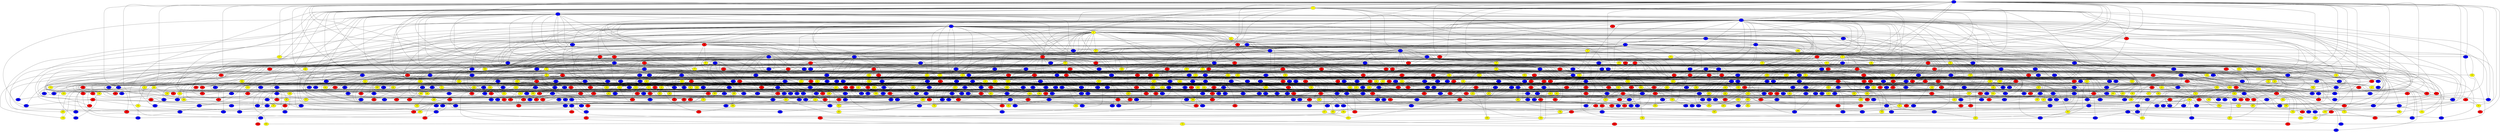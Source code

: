 graph {
0 [style = filled fillcolor = blue];
1 [style = filled fillcolor = yellow];
2 [style = filled fillcolor = blue];
3 [style = filled fillcolor = blue];
4 [style = filled fillcolor = blue];
5 [style = filled fillcolor = red];
6 [style = filled fillcolor = yellow];
7 [style = filled fillcolor = red];
8 [style = filled fillcolor = blue];
9 [style = filled fillcolor = red];
10 [style = filled fillcolor = red];
11 [style = filled fillcolor = yellow];
12 [style = filled fillcolor = blue];
13 [style = filled fillcolor = red];
14 [style = filled fillcolor = blue];
15 [style = filled fillcolor = yellow];
16 [style = filled fillcolor = blue];
17 [style = filled fillcolor = yellow];
18 [style = filled fillcolor = red];
19 [style = filled fillcolor = yellow];
20 [style = filled fillcolor = red];
21 [style = filled fillcolor = blue];
22 [style = filled fillcolor = yellow];
23 [style = filled fillcolor = blue];
24 [style = filled fillcolor = blue];
25 [style = filled fillcolor = red];
26 [style = filled fillcolor = red];
27 [style = filled fillcolor = blue];
28 [style = filled fillcolor = red];
29 [style = filled fillcolor = blue];
30 [style = filled fillcolor = yellow];
31 [style = filled fillcolor = red];
32 [style = filled fillcolor = red];
33 [style = filled fillcolor = blue];
34 [style = filled fillcolor = blue];
35 [style = filled fillcolor = blue];
36 [style = filled fillcolor = red];
37 [style = filled fillcolor = blue];
38 [style = filled fillcolor = blue];
39 [style = filled fillcolor = blue];
40 [style = filled fillcolor = red];
41 [style = filled fillcolor = yellow];
42 [style = filled fillcolor = blue];
43 [style = filled fillcolor = yellow];
44 [style = filled fillcolor = red];
45 [style = filled fillcolor = blue];
46 [style = filled fillcolor = red];
47 [style = filled fillcolor = blue];
48 [style = filled fillcolor = yellow];
49 [style = filled fillcolor = blue];
50 [style = filled fillcolor = red];
51 [style = filled fillcolor = red];
52 [style = filled fillcolor = yellow];
53 [style = filled fillcolor = blue];
54 [style = filled fillcolor = yellow];
55 [style = filled fillcolor = red];
56 [style = filled fillcolor = blue];
57 [style = filled fillcolor = blue];
58 [style = filled fillcolor = yellow];
59 [style = filled fillcolor = blue];
60 [style = filled fillcolor = blue];
61 [style = filled fillcolor = yellow];
62 [style = filled fillcolor = blue];
63 [style = filled fillcolor = blue];
64 [style = filled fillcolor = red];
65 [style = filled fillcolor = blue];
66 [style = filled fillcolor = yellow];
67 [style = filled fillcolor = yellow];
68 [style = filled fillcolor = blue];
69 [style = filled fillcolor = blue];
70 [style = filled fillcolor = red];
71 [style = filled fillcolor = red];
72 [style = filled fillcolor = yellow];
73 [style = filled fillcolor = yellow];
74 [style = filled fillcolor = blue];
75 [style = filled fillcolor = red];
76 [style = filled fillcolor = red];
77 [style = filled fillcolor = blue];
78 [style = filled fillcolor = blue];
79 [style = filled fillcolor = yellow];
80 [style = filled fillcolor = red];
81 [style = filled fillcolor = red];
82 [style = filled fillcolor = yellow];
83 [style = filled fillcolor = yellow];
84 [style = filled fillcolor = red];
85 [style = filled fillcolor = yellow];
86 [style = filled fillcolor = yellow];
87 [style = filled fillcolor = red];
88 [style = filled fillcolor = red];
89 [style = filled fillcolor = blue];
90 [style = filled fillcolor = red];
91 [style = filled fillcolor = yellow];
92 [style = filled fillcolor = blue];
93 [style = filled fillcolor = yellow];
94 [style = filled fillcolor = red];
95 [style = filled fillcolor = yellow];
96 [style = filled fillcolor = red];
97 [style = filled fillcolor = red];
98 [style = filled fillcolor = red];
99 [style = filled fillcolor = red];
100 [style = filled fillcolor = red];
101 [style = filled fillcolor = yellow];
102 [style = filled fillcolor = blue];
103 [style = filled fillcolor = red];
104 [style = filled fillcolor = yellow];
105 [style = filled fillcolor = blue];
106 [style = filled fillcolor = blue];
107 [style = filled fillcolor = yellow];
108 [style = filled fillcolor = blue];
109 [style = filled fillcolor = blue];
110 [style = filled fillcolor = yellow];
111 [style = filled fillcolor = blue];
112 [style = filled fillcolor = yellow];
113 [style = filled fillcolor = blue];
114 [style = filled fillcolor = blue];
115 [style = filled fillcolor = blue];
116 [style = filled fillcolor = blue];
117 [style = filled fillcolor = yellow];
118 [style = filled fillcolor = red];
119 [style = filled fillcolor = blue];
120 [style = filled fillcolor = yellow];
121 [style = filled fillcolor = blue];
122 [style = filled fillcolor = red];
123 [style = filled fillcolor = red];
124 [style = filled fillcolor = blue];
125 [style = filled fillcolor = yellow];
126 [style = filled fillcolor = yellow];
127 [style = filled fillcolor = red];
128 [style = filled fillcolor = red];
129 [style = filled fillcolor = yellow];
130 [style = filled fillcolor = blue];
131 [style = filled fillcolor = red];
132 [style = filled fillcolor = blue];
133 [style = filled fillcolor = blue];
134 [style = filled fillcolor = blue];
135 [style = filled fillcolor = yellow];
136 [style = filled fillcolor = blue];
137 [style = filled fillcolor = red];
138 [style = filled fillcolor = blue];
139 [style = filled fillcolor = red];
140 [style = filled fillcolor = blue];
141 [style = filled fillcolor = blue];
142 [style = filled fillcolor = blue];
143 [style = filled fillcolor = blue];
144 [style = filled fillcolor = blue];
145 [style = filled fillcolor = yellow];
146 [style = filled fillcolor = red];
147 [style = filled fillcolor = yellow];
148 [style = filled fillcolor = blue];
149 [style = filled fillcolor = blue];
150 [style = filled fillcolor = blue];
151 [style = filled fillcolor = blue];
152 [style = filled fillcolor = blue];
153 [style = filled fillcolor = blue];
154 [style = filled fillcolor = yellow];
155 [style = filled fillcolor = yellow];
156 [style = filled fillcolor = blue];
157 [style = filled fillcolor = yellow];
158 [style = filled fillcolor = blue];
159 [style = filled fillcolor = red];
160 [style = filled fillcolor = blue];
161 [style = filled fillcolor = red];
162 [style = filled fillcolor = blue];
163 [style = filled fillcolor = red];
164 [style = filled fillcolor = yellow];
165 [style = filled fillcolor = blue];
166 [style = filled fillcolor = blue];
167 [style = filled fillcolor = yellow];
168 [style = filled fillcolor = red];
169 [style = filled fillcolor = yellow];
170 [style = filled fillcolor = yellow];
171 [style = filled fillcolor = blue];
172 [style = filled fillcolor = red];
173 [style = filled fillcolor = red];
174 [style = filled fillcolor = blue];
175 [style = filled fillcolor = red];
176 [style = filled fillcolor = blue];
177 [style = filled fillcolor = yellow];
178 [style = filled fillcolor = red];
179 [style = filled fillcolor = red];
180 [style = filled fillcolor = yellow];
181 [style = filled fillcolor = blue];
182 [style = filled fillcolor = blue];
183 [style = filled fillcolor = yellow];
184 [style = filled fillcolor = blue];
185 [style = filled fillcolor = red];
186 [style = filled fillcolor = red];
187 [style = filled fillcolor = yellow];
188 [style = filled fillcolor = blue];
189 [style = filled fillcolor = yellow];
190 [style = filled fillcolor = blue];
191 [style = filled fillcolor = red];
192 [style = filled fillcolor = blue];
193 [style = filled fillcolor = blue];
194 [style = filled fillcolor = yellow];
195 [style = filled fillcolor = yellow];
196 [style = filled fillcolor = yellow];
197 [style = filled fillcolor = blue];
198 [style = filled fillcolor = blue];
199 [style = filled fillcolor = red];
200 [style = filled fillcolor = blue];
201 [style = filled fillcolor = red];
202 [style = filled fillcolor = blue];
203 [style = filled fillcolor = red];
204 [style = filled fillcolor = yellow];
205 [style = filled fillcolor = yellow];
206 [style = filled fillcolor = blue];
207 [style = filled fillcolor = yellow];
208 [style = filled fillcolor = red];
209 [style = filled fillcolor = red];
210 [style = filled fillcolor = blue];
211 [style = filled fillcolor = yellow];
212 [style = filled fillcolor = blue];
213 [style = filled fillcolor = red];
214 [style = filled fillcolor = red];
215 [style = filled fillcolor = red];
216 [style = filled fillcolor = yellow];
217 [style = filled fillcolor = yellow];
218 [style = filled fillcolor = red];
219 [style = filled fillcolor = blue];
220 [style = filled fillcolor = red];
221 [style = filled fillcolor = yellow];
222 [style = filled fillcolor = yellow];
223 [style = filled fillcolor = red];
224 [style = filled fillcolor = yellow];
225 [style = filled fillcolor = red];
226 [style = filled fillcolor = red];
227 [style = filled fillcolor = blue];
228 [style = filled fillcolor = red];
229 [style = filled fillcolor = blue];
230 [style = filled fillcolor = blue];
231 [style = filled fillcolor = yellow];
232 [style = filled fillcolor = blue];
233 [style = filled fillcolor = blue];
234 [style = filled fillcolor = red];
235 [style = filled fillcolor = yellow];
236 [style = filled fillcolor = blue];
237 [style = filled fillcolor = yellow];
238 [style = filled fillcolor = blue];
239 [style = filled fillcolor = blue];
240 [style = filled fillcolor = red];
241 [style = filled fillcolor = blue];
242 [style = filled fillcolor = blue];
243 [style = filled fillcolor = blue];
244 [style = filled fillcolor = blue];
245 [style = filled fillcolor = blue];
246 [style = filled fillcolor = blue];
247 [style = filled fillcolor = blue];
248 [style = filled fillcolor = blue];
249 [style = filled fillcolor = blue];
250 [style = filled fillcolor = blue];
251 [style = filled fillcolor = red];
252 [style = filled fillcolor = red];
253 [style = filled fillcolor = blue];
254 [style = filled fillcolor = yellow];
255 [style = filled fillcolor = blue];
256 [style = filled fillcolor = red];
257 [style = filled fillcolor = yellow];
258 [style = filled fillcolor = yellow];
259 [style = filled fillcolor = red];
260 [style = filled fillcolor = blue];
261 [style = filled fillcolor = red];
262 [style = filled fillcolor = yellow];
263 [style = filled fillcolor = yellow];
264 [style = filled fillcolor = blue];
265 [style = filled fillcolor = blue];
266 [style = filled fillcolor = yellow];
267 [style = filled fillcolor = blue];
268 [style = filled fillcolor = yellow];
269 [style = filled fillcolor = blue];
270 [style = filled fillcolor = blue];
271 [style = filled fillcolor = blue];
272 [style = filled fillcolor = red];
273 [style = filled fillcolor = red];
274 [style = filled fillcolor = yellow];
275 [style = filled fillcolor = blue];
276 [style = filled fillcolor = yellow];
277 [style = filled fillcolor = red];
278 [style = filled fillcolor = red];
279 [style = filled fillcolor = red];
280 [style = filled fillcolor = yellow];
281 [style = filled fillcolor = yellow];
282 [style = filled fillcolor = red];
283 [style = filled fillcolor = blue];
284 [style = filled fillcolor = blue];
285 [style = filled fillcolor = red];
286 [style = filled fillcolor = yellow];
287 [style = filled fillcolor = blue];
288 [style = filled fillcolor = yellow];
289 [style = filled fillcolor = blue];
290 [style = filled fillcolor = blue];
291 [style = filled fillcolor = blue];
292 [style = filled fillcolor = blue];
293 [style = filled fillcolor = blue];
294 [style = filled fillcolor = blue];
295 [style = filled fillcolor = blue];
296 [style = filled fillcolor = red];
297 [style = filled fillcolor = yellow];
298 [style = filled fillcolor = yellow];
299 [style = filled fillcolor = red];
300 [style = filled fillcolor = red];
301 [style = filled fillcolor = yellow];
302 [style = filled fillcolor = blue];
303 [style = filled fillcolor = red];
304 [style = filled fillcolor = blue];
305 [style = filled fillcolor = blue];
306 [style = filled fillcolor = blue];
307 [style = filled fillcolor = red];
308 [style = filled fillcolor = blue];
309 [style = filled fillcolor = red];
310 [style = filled fillcolor = yellow];
311 [style = filled fillcolor = blue];
312 [style = filled fillcolor = red];
313 [style = filled fillcolor = blue];
314 [style = filled fillcolor = red];
315 [style = filled fillcolor = blue];
316 [style = filled fillcolor = red];
317 [style = filled fillcolor = blue];
318 [style = filled fillcolor = red];
319 [style = filled fillcolor = blue];
320 [style = filled fillcolor = yellow];
321 [style = filled fillcolor = red];
322 [style = filled fillcolor = blue];
323 [style = filled fillcolor = red];
324 [style = filled fillcolor = yellow];
325 [style = filled fillcolor = blue];
326 [style = filled fillcolor = yellow];
327 [style = filled fillcolor = blue];
328 [style = filled fillcolor = blue];
329 [style = filled fillcolor = blue];
330 [style = filled fillcolor = blue];
331 [style = filled fillcolor = yellow];
332 [style = filled fillcolor = blue];
333 [style = filled fillcolor = yellow];
334 [style = filled fillcolor = blue];
335 [style = filled fillcolor = yellow];
336 [style = filled fillcolor = blue];
337 [style = filled fillcolor = blue];
338 [style = filled fillcolor = blue];
339 [style = filled fillcolor = blue];
340 [style = filled fillcolor = blue];
341 [style = filled fillcolor = blue];
342 [style = filled fillcolor = yellow];
343 [style = filled fillcolor = yellow];
344 [style = filled fillcolor = blue];
345 [style = filled fillcolor = blue];
346 [style = filled fillcolor = yellow];
347 [style = filled fillcolor = blue];
348 [style = filled fillcolor = blue];
349 [style = filled fillcolor = yellow];
350 [style = filled fillcolor = blue];
351 [style = filled fillcolor = blue];
352 [style = filled fillcolor = blue];
353 [style = filled fillcolor = blue];
354 [style = filled fillcolor = red];
355 [style = filled fillcolor = blue];
356 [style = filled fillcolor = blue];
357 [style = filled fillcolor = yellow];
358 [style = filled fillcolor = yellow];
359 [style = filled fillcolor = red];
360 [style = filled fillcolor = blue];
361 [style = filled fillcolor = yellow];
362 [style = filled fillcolor = blue];
363 [style = filled fillcolor = blue];
364 [style = filled fillcolor = red];
365 [style = filled fillcolor = blue];
366 [style = filled fillcolor = yellow];
367 [style = filled fillcolor = blue];
368 [style = filled fillcolor = yellow];
369 [style = filled fillcolor = red];
370 [style = filled fillcolor = yellow];
371 [style = filled fillcolor = yellow];
372 [style = filled fillcolor = yellow];
373 [style = filled fillcolor = yellow];
374 [style = filled fillcolor = blue];
375 [style = filled fillcolor = blue];
376 [style = filled fillcolor = blue];
377 [style = filled fillcolor = yellow];
378 [style = filled fillcolor = yellow];
379 [style = filled fillcolor = blue];
380 [style = filled fillcolor = blue];
381 [style = filled fillcolor = yellow];
382 [style = filled fillcolor = red];
383 [style = filled fillcolor = blue];
384 [style = filled fillcolor = blue];
385 [style = filled fillcolor = blue];
386 [style = filled fillcolor = blue];
387 [style = filled fillcolor = yellow];
388 [style = filled fillcolor = yellow];
389 [style = filled fillcolor = yellow];
390 [style = filled fillcolor = red];
391 [style = filled fillcolor = red];
392 [style = filled fillcolor = yellow];
393 [style = filled fillcolor = yellow];
394 [style = filled fillcolor = blue];
395 [style = filled fillcolor = red];
396 [style = filled fillcolor = yellow];
397 [style = filled fillcolor = blue];
398 [style = filled fillcolor = blue];
399 [style = filled fillcolor = red];
400 [style = filled fillcolor = red];
401 [style = filled fillcolor = yellow];
402 [style = filled fillcolor = yellow];
403 [style = filled fillcolor = red];
404 [style = filled fillcolor = red];
405 [style = filled fillcolor = blue];
406 [style = filled fillcolor = yellow];
407 [style = filled fillcolor = blue];
408 [style = filled fillcolor = yellow];
409 [style = filled fillcolor = yellow];
410 [style = filled fillcolor = blue];
411 [style = filled fillcolor = blue];
412 [style = filled fillcolor = blue];
413 [style = filled fillcolor = blue];
414 [style = filled fillcolor = red];
415 [style = filled fillcolor = blue];
416 [style = filled fillcolor = red];
417 [style = filled fillcolor = blue];
418 [style = filled fillcolor = blue];
419 [style = filled fillcolor = red];
420 [style = filled fillcolor = blue];
421 [style = filled fillcolor = blue];
422 [style = filled fillcolor = yellow];
423 [style = filled fillcolor = blue];
424 [style = filled fillcolor = red];
425 [style = filled fillcolor = blue];
426 [style = filled fillcolor = yellow];
427 [style = filled fillcolor = blue];
428 [style = filled fillcolor = blue];
429 [style = filled fillcolor = blue];
430 [style = filled fillcolor = yellow];
431 [style = filled fillcolor = yellow];
432 [style = filled fillcolor = blue];
433 [style = filled fillcolor = yellow];
434 [style = filled fillcolor = blue];
435 [style = filled fillcolor = blue];
436 [style = filled fillcolor = red];
437 [style = filled fillcolor = blue];
438 [style = filled fillcolor = blue];
439 [style = filled fillcolor = blue];
440 [style = filled fillcolor = blue];
441 [style = filled fillcolor = blue];
442 [style = filled fillcolor = blue];
443 [style = filled fillcolor = red];
444 [style = filled fillcolor = yellow];
445 [style = filled fillcolor = blue];
446 [style = filled fillcolor = yellow];
447 [style = filled fillcolor = blue];
448 [style = filled fillcolor = red];
449 [style = filled fillcolor = red];
450 [style = filled fillcolor = blue];
451 [style = filled fillcolor = yellow];
452 [style = filled fillcolor = red];
453 [style = filled fillcolor = red];
454 [style = filled fillcolor = red];
455 [style = filled fillcolor = blue];
456 [style = filled fillcolor = blue];
457 [style = filled fillcolor = blue];
458 [style = filled fillcolor = red];
459 [style = filled fillcolor = blue];
460 [style = filled fillcolor = red];
461 [style = filled fillcolor = blue];
462 [style = filled fillcolor = blue];
463 [style = filled fillcolor = red];
464 [style = filled fillcolor = yellow];
465 [style = filled fillcolor = blue];
466 [style = filled fillcolor = yellow];
467 [style = filled fillcolor = yellow];
468 [style = filled fillcolor = blue];
469 [style = filled fillcolor = yellow];
470 [style = filled fillcolor = blue];
471 [style = filled fillcolor = blue];
472 [style = filled fillcolor = blue];
473 [style = filled fillcolor = red];
474 [style = filled fillcolor = blue];
475 [style = filled fillcolor = blue];
476 [style = filled fillcolor = blue];
477 [style = filled fillcolor = yellow];
478 [style = filled fillcolor = red];
479 [style = filled fillcolor = blue];
480 [style = filled fillcolor = yellow];
481 [style = filled fillcolor = blue];
482 [style = filled fillcolor = blue];
483 [style = filled fillcolor = red];
484 [style = filled fillcolor = yellow];
485 [style = filled fillcolor = red];
486 [style = filled fillcolor = yellow];
487 [style = filled fillcolor = blue];
488 [style = filled fillcolor = red];
489 [style = filled fillcolor = yellow];
490 [style = filled fillcolor = blue];
491 [style = filled fillcolor = yellow];
492 [style = filled fillcolor = red];
493 [style = filled fillcolor = red];
494 [style = filled fillcolor = blue];
495 [style = filled fillcolor = yellow];
496 [style = filled fillcolor = red];
497 [style = filled fillcolor = blue];
498 [style = filled fillcolor = yellow];
499 [style = filled fillcolor = blue];
500 [style = filled fillcolor = red];
501 [style = filled fillcolor = blue];
502 [style = filled fillcolor = yellow];
503 [style = filled fillcolor = red];
504 [style = filled fillcolor = red];
505 [style = filled fillcolor = yellow];
506 [style = filled fillcolor = blue];
507 [style = filled fillcolor = yellow];
508 [style = filled fillcolor = red];
509 [style = filled fillcolor = blue];
510 [style = filled fillcolor = blue];
511 [style = filled fillcolor = yellow];
512 [style = filled fillcolor = blue];
513 [style = filled fillcolor = red];
514 [style = filled fillcolor = yellow];
515 [style = filled fillcolor = blue];
516 [style = filled fillcolor = red];
517 [style = filled fillcolor = blue];
518 [style = filled fillcolor = blue];
519 [style = filled fillcolor = yellow];
520 [style = filled fillcolor = red];
521 [style = filled fillcolor = blue];
522 [style = filled fillcolor = blue];
523 [style = filled fillcolor = blue];
524 [style = filled fillcolor = blue];
525 [style = filled fillcolor = yellow];
526 [style = filled fillcolor = blue];
527 [style = filled fillcolor = yellow];
528 [style = filled fillcolor = blue];
529 [style = filled fillcolor = yellow];
530 [style = filled fillcolor = blue];
531 [style = filled fillcolor = blue];
532 [style = filled fillcolor = red];
533 [style = filled fillcolor = yellow];
534 [style = filled fillcolor = blue];
535 [style = filled fillcolor = red];
536 [style = filled fillcolor = yellow];
537 [style = filled fillcolor = red];
538 [style = filled fillcolor = red];
539 [style = filled fillcolor = yellow];
540 [style = filled fillcolor = red];
541 [style = filled fillcolor = blue];
542 [style = filled fillcolor = red];
543 [style = filled fillcolor = yellow];
544 [style = filled fillcolor = blue];
545 [style = filled fillcolor = red];
546 [style = filled fillcolor = red];
547 [style = filled fillcolor = red];
548 [style = filled fillcolor = yellow];
549 [style = filled fillcolor = yellow];
550 [style = filled fillcolor = red];
551 [style = filled fillcolor = blue];
552 [style = filled fillcolor = blue];
553 [style = filled fillcolor = blue];
554 [style = filled fillcolor = blue];
555 [style = filled fillcolor = yellow];
556 [style = filled fillcolor = red];
557 [style = filled fillcolor = yellow];
558 [style = filled fillcolor = yellow];
559 [style = filled fillcolor = blue];
560 [style = filled fillcolor = blue];
561 [style = filled fillcolor = red];
562 [style = filled fillcolor = red];
563 [style = filled fillcolor = blue];
564 [style = filled fillcolor = yellow];
565 [style = filled fillcolor = red];
566 [style = filled fillcolor = red];
567 [style = filled fillcolor = yellow];
568 [style = filled fillcolor = red];
569 [style = filled fillcolor = blue];
570 [style = filled fillcolor = blue];
571 [style = filled fillcolor = red];
572 [style = filled fillcolor = blue];
573 [style = filled fillcolor = yellow];
574 [style = filled fillcolor = blue];
575 [style = filled fillcolor = red];
576 [style = filled fillcolor = blue];
577 [style = filled fillcolor = yellow];
578 [style = filled fillcolor = red];
579 [style = filled fillcolor = blue];
580 [style = filled fillcolor = red];
581 [style = filled fillcolor = red];
582 [style = filled fillcolor = blue];
583 [style = filled fillcolor = yellow];
584 [style = filled fillcolor = blue];
585 [style = filled fillcolor = blue];
586 [style = filled fillcolor = red];
587 [style = filled fillcolor = blue];
588 [style = filled fillcolor = yellow];
589 [style = filled fillcolor = blue];
590 [style = filled fillcolor = blue];
591 [style = filled fillcolor = yellow];
592 [style = filled fillcolor = blue];
593 [style = filled fillcolor = blue];
594 [style = filled fillcolor = blue];
595 [style = filled fillcolor = blue];
596 [style = filled fillcolor = blue];
597 [style = filled fillcolor = yellow];
598 [style = filled fillcolor = yellow];
599 [style = filled fillcolor = blue];
600 [style = filled fillcolor = blue];
601 [style = filled fillcolor = blue];
602 [style = filled fillcolor = red];
603 [style = filled fillcolor = blue];
604 [style = filled fillcolor = blue];
605 [style = filled fillcolor = yellow];
606 [style = filled fillcolor = blue];
607 [style = filled fillcolor = blue];
608 [style = filled fillcolor = yellow];
609 [style = filled fillcolor = red];
610 [style = filled fillcolor = blue];
611 [style = filled fillcolor = yellow];
612 [style = filled fillcolor = red];
613 [style = filled fillcolor = blue];
614 [style = filled fillcolor = yellow];
615 [style = filled fillcolor = blue];
616 [style = filled fillcolor = blue];
617 [style = filled fillcolor = blue];
618 [style = filled fillcolor = red];
619 [style = filled fillcolor = blue];
620 [style = filled fillcolor = red];
621 [style = filled fillcolor = yellow];
622 [style = filled fillcolor = blue];
623 [style = filled fillcolor = blue];
624 [style = filled fillcolor = yellow];
625 [style = filled fillcolor = blue];
626 [style = filled fillcolor = red];
627 [style = filled fillcolor = yellow];
628 [style = filled fillcolor = yellow];
629 [style = filled fillcolor = yellow];
630 [style = filled fillcolor = yellow];
631 [style = filled fillcolor = yellow];
632 [style = filled fillcolor = blue];
633 [style = filled fillcolor = red];
634 [style = filled fillcolor = blue];
635 [style = filled fillcolor = yellow];
636 [style = filled fillcolor = red];
637 [style = filled fillcolor = blue];
638 [style = filled fillcolor = red];
639 [style = filled fillcolor = yellow];
640 [style = filled fillcolor = yellow];
641 [style = filled fillcolor = red];
642 [style = filled fillcolor = red];
643 [style = filled fillcolor = blue];
644 [style = filled fillcolor = red];
645 [style = filled fillcolor = yellow];
646 [style = filled fillcolor = yellow];
647 [style = filled fillcolor = red];
648 [style = filled fillcolor = yellow];
649 [style = filled fillcolor = yellow];
650 [style = filled fillcolor = red];
651 [style = filled fillcolor = red];
652 [style = filled fillcolor = red];
653 [style = filled fillcolor = blue];
654 [style = filled fillcolor = red];
655 [style = filled fillcolor = blue];
656 [style = filled fillcolor = blue];
657 [style = filled fillcolor = blue];
658 [style = filled fillcolor = blue];
659 [style = filled fillcolor = yellow];
660 [style = filled fillcolor = red];
661 [style = filled fillcolor = yellow];
662 [style = filled fillcolor = yellow];
663 [style = filled fillcolor = yellow];
664 [style = filled fillcolor = red];
665 [style = filled fillcolor = blue];
666 [style = filled fillcolor = yellow];
667 [style = filled fillcolor = red];
668 [style = filled fillcolor = blue];
669 [style = filled fillcolor = yellow];
670 [style = filled fillcolor = yellow];
671 [style = filled fillcolor = red];
672 [style = filled fillcolor = blue];
673 [style = filled fillcolor = yellow];
674 [style = filled fillcolor = red];
675 [style = filled fillcolor = red];
676 [style = filled fillcolor = blue];
677 [style = filled fillcolor = red];
678 [style = filled fillcolor = blue];
679 [style = filled fillcolor = blue];
680 [style = filled fillcolor = yellow];
681 [style = filled fillcolor = yellow];
682 [style = filled fillcolor = blue];
683 [style = filled fillcolor = red];
684 [style = filled fillcolor = red];
685 [style = filled fillcolor = blue];
686 [style = filled fillcolor = blue];
687 [style = filled fillcolor = yellow];
688 [style = filled fillcolor = blue];
689 [style = filled fillcolor = blue];
690 [style = filled fillcolor = blue];
691 [style = filled fillcolor = blue];
692 [style = filled fillcolor = blue];
693 [style = filled fillcolor = blue];
694 [style = filled fillcolor = red];
695 [style = filled fillcolor = blue];
696 [style = filled fillcolor = blue];
697 [style = filled fillcolor = blue];
698 [style = filled fillcolor = yellow];
699 [style = filled fillcolor = red];
700 [style = filled fillcolor = blue];
701 [style = filled fillcolor = blue];
702 [style = filled fillcolor = red];
703 [style = filled fillcolor = blue];
704 [style = filled fillcolor = red];
705 [style = filled fillcolor = blue];
706 [style = filled fillcolor = blue];
707 [style = filled fillcolor = yellow];
708 [style = filled fillcolor = yellow];
709 [style = filled fillcolor = red];
710 [style = filled fillcolor = red];
711 [style = filled fillcolor = red];
712 [style = filled fillcolor = blue];
713 [style = filled fillcolor = blue];
714 [style = filled fillcolor = red];
715 [style = filled fillcolor = yellow];
716 [style = filled fillcolor = red];
717 [style = filled fillcolor = red];
718 [style = filled fillcolor = yellow];
719 [style = filled fillcolor = yellow];
720 [style = filled fillcolor = yellow];
721 [style = filled fillcolor = yellow];
722 [style = filled fillcolor = blue];
723 [style = filled fillcolor = yellow];
724 [style = filled fillcolor = blue];
725 [style = filled fillcolor = yellow];
726 [style = filled fillcolor = blue];
727 [style = filled fillcolor = red];
728 [style = filled fillcolor = red];
729 [style = filled fillcolor = yellow];
730 [style = filled fillcolor = blue];
731 [style = filled fillcolor = yellow];
732 [style = filled fillcolor = yellow];
733 [style = filled fillcolor = blue];
734 [style = filled fillcolor = yellow];
735 [style = filled fillcolor = blue];
736 [style = filled fillcolor = blue];
737 [style = filled fillcolor = blue];
738 [style = filled fillcolor = blue];
739 [style = filled fillcolor = yellow];
740 [style = filled fillcolor = blue];
741 [style = filled fillcolor = red];
742 [style = filled fillcolor = red];
743 [style = filled fillcolor = blue];
744 [style = filled fillcolor = red];
745 [style = filled fillcolor = red];
746 [style = filled fillcolor = blue];
747 [style = filled fillcolor = yellow];
748 [style = filled fillcolor = yellow];
749 [style = filled fillcolor = blue];
750 [style = filled fillcolor = blue];
751 [style = filled fillcolor = blue];
752 [style = filled fillcolor = yellow];
753 [style = filled fillcolor = red];
754 [style = filled fillcolor = red];
755 [style = filled fillcolor = yellow];
756 [style = filled fillcolor = blue];
757 [style = filled fillcolor = blue];
758 [style = filled fillcolor = yellow];
759 [style = filled fillcolor = blue];
760 [style = filled fillcolor = yellow];
761 [style = filled fillcolor = red];
762 [style = filled fillcolor = blue];
763 [style = filled fillcolor = red];
764 [style = filled fillcolor = yellow];
765 [style = filled fillcolor = yellow];
766 [style = filled fillcolor = red];
767 [style = filled fillcolor = red];
768 [style = filled fillcolor = yellow];
769 [style = filled fillcolor = yellow];
770 [style = filled fillcolor = blue];
771 [style = filled fillcolor = red];
772 [style = filled fillcolor = red];
773 [style = filled fillcolor = blue];
774 [style = filled fillcolor = blue];
775 [style = filled fillcolor = blue];
776 [style = filled fillcolor = yellow];
777 [style = filled fillcolor = blue];
778 [style = filled fillcolor = blue];
779 [style = filled fillcolor = blue];
780 [style = filled fillcolor = blue];
781 [style = filled fillcolor = blue];
782 [style = filled fillcolor = blue];
783 [style = filled fillcolor = blue];
784 [style = filled fillcolor = yellow];
785 [style = filled fillcolor = blue];
786 [style = filled fillcolor = yellow];
787 [style = filled fillcolor = red];
788 [style = filled fillcolor = blue];
789 [style = filled fillcolor = blue];
790 [style = filled fillcolor = red];
791 [style = filled fillcolor = red];
792 [style = filled fillcolor = blue];
793 [style = filled fillcolor = red];
794 [style = filled fillcolor = red];
795 [style = filled fillcolor = blue];
796 [style = filled fillcolor = red];
797 [style = filled fillcolor = blue];
798 [style = filled fillcolor = blue];
799 [style = filled fillcolor = blue];
800 [style = filled fillcolor = red];
801 [style = filled fillcolor = yellow];
802 [style = filled fillcolor = red];
803 [style = filled fillcolor = blue];
804 [style = filled fillcolor = yellow];
805 [style = filled fillcolor = yellow];
806 [style = filled fillcolor = blue];
807 [style = filled fillcolor = blue];
808 [style = filled fillcolor = red];
809 [style = filled fillcolor = blue];
810 [style = filled fillcolor = blue];
811 [style = filled fillcolor = red];
812 [style = filled fillcolor = red];
813 [style = filled fillcolor = red];
814 [style = filled fillcolor = red];
815 [style = filled fillcolor = blue];
816 [style = filled fillcolor = blue];
817 [style = filled fillcolor = yellow];
818 [style = filled fillcolor = blue];
819 [style = filled fillcolor = blue];
820 [style = filled fillcolor = blue];
821 [style = filled fillcolor = blue];
822 [style = filled fillcolor = blue];
823 [style = filled fillcolor = yellow];
824 [style = filled fillcolor = yellow];
825 [style = filled fillcolor = red];
826 [style = filled fillcolor = blue];
827 [style = filled fillcolor = yellow];
828 [style = filled fillcolor = yellow];
829 [style = filled fillcolor = blue];
830 [style = filled fillcolor = yellow];
831 [style = filled fillcolor = blue];
832 [style = filled fillcolor = blue];
833 [style = filled fillcolor = yellow];
834 [style = filled fillcolor = red];
835 [style = filled fillcolor = blue];
836 [style = filled fillcolor = yellow];
837 [style = filled fillcolor = yellow];
838 [style = filled fillcolor = blue];
839 [style = filled fillcolor = blue];
840 [style = filled fillcolor = yellow];
841 [style = filled fillcolor = blue];
842 [style = filled fillcolor = blue];
843 [style = filled fillcolor = red];
844 [style = filled fillcolor = blue];
845 [style = filled fillcolor = yellow];
0 -- 14;
0 -- 15;
0 -- 17;
0 -- 19;
0 -- 27;
0 -- 33;
0 -- 38;
0 -- 49;
0 -- 70;
0 -- 86;
0 -- 100;
0 -- 115;
0 -- 119;
0 -- 120;
0 -- 136;
0 -- 197;
0 -- 217;
0 -- 259;
0 -- 290;
0 -- 292;
0 -- 314;
0 -- 323;
0 -- 355;
0 -- 387;
0 -- 422;
0 -- 441;
0 -- 509;
0 -- 553;
0 -- 10;
0 -- 3;
0 -- 2;
0 -- 1;
0 -- 682;
0 -- 692;
0 -- 696;
0 -- 713;
0 -- 723;
0 -- 775;
0 -- 802;
1 -- 2;
1 -- 3;
1 -- 9;
1 -- 10;
1 -- 12;
1 -- 26;
1 -- 33;
1 -- 36;
1 -- 45;
1 -- 47;
1 -- 48;
1 -- 49;
1 -- 63;
1 -- 72;
1 -- 79;
1 -- 93;
1 -- 96;
1 -- 129;
1 -- 177;
1 -- 217;
1 -- 259;
1 -- 344;
1 -- 380;
1 -- 531;
1 -- 537;
1 -- 549;
1 -- 602;
1 -- 612;
1 -- 698;
1 -- 749;
1 -- 777;
1 -- 786;
1 -- 787;
2 -- 3;
2 -- 4;
2 -- 5;
2 -- 11;
2 -- 23;
2 -- 39;
2 -- 56;
2 -- 64;
2 -- 67;
2 -- 91;
2 -- 94;
2 -- 102;
2 -- 116;
2 -- 122;
2 -- 140;
2 -- 149;
2 -- 192;
2 -- 218;
2 -- 352;
2 -- 401;
2 -- 407;
2 -- 444;
2 -- 467;
2 -- 517;
2 -- 518;
2 -- 580;
2 -- 597;
2 -- 601;
2 -- 622;
2 -- 646;
2 -- 829;
3 -- 4;
3 -- 5;
3 -- 6;
3 -- 7;
3 -- 8;
3 -- 9;
3 -- 10;
3 -- 12;
3 -- 13;
3 -- 16;
3 -- 26;
3 -- 29;
3 -- 32;
3 -- 35;
3 -- 40;
3 -- 41;
3 -- 43;
3 -- 52;
3 -- 54;
3 -- 69;
3 -- 73;
3 -- 90;
3 -- 110;
3 -- 126;
3 -- 129;
3 -- 139;
3 -- 153;
3 -- 171;
3 -- 265;
3 -- 305;
3 -- 331;
3 -- 372;
3 -- 377;
3 -- 386;
3 -- 404;
3 -- 438;
3 -- 452;
3 -- 468;
3 -- 475;
3 -- 480;
3 -- 510;
3 -- 531;
3 -- 546;
3 -- 563;
3 -- 612;
3 -- 624;
3 -- 629;
3 -- 704;
3 -- 728;
3 -- 752;
3 -- 769;
3 -- 786;
3 -- 799;
3 -- 827;
4 -- 5;
4 -- 6;
4 -- 7;
4 -- 13;
4 -- 17;
4 -- 20;
4 -- 22;
4 -- 24;
4 -- 39;
4 -- 65;
4 -- 72;
4 -- 84;
4 -- 117;
4 -- 132;
4 -- 137;
4 -- 145;
4 -- 154;
4 -- 161;
4 -- 162;
4 -- 174;
4 -- 200;
4 -- 227;
4 -- 249;
4 -- 254;
4 -- 273;
4 -- 328;
4 -- 333;
4 -- 349;
4 -- 373;
4 -- 389;
4 -- 423;
4 -- 430;
4 -- 562;
4 -- 569;
4 -- 694;
4 -- 745;
4 -- 772;
4 -- 836;
4 -- 839;
4 -- 840;
5 -- 28;
5 -- 59;
5 -- 60;
5 -- 77;
5 -- 132;
5 -- 207;
5 -- 249;
5 -- 274;
5 -- 318;
5 -- 327;
5 -- 422;
5 -- 521;
5 -- 697;
5 -- 750;
6 -- 9;
6 -- 12;
6 -- 14;
6 -- 21;
6 -- 28;
6 -- 29;
6 -- 43;
6 -- 46;
6 -- 47;
6 -- 50;
6 -- 56;
6 -- 57;
6 -- 64;
6 -- 66;
6 -- 67;
6 -- 68;
6 -- 80;
6 -- 108;
6 -- 134;
6 -- 138;
6 -- 142;
6 -- 149;
6 -- 157;
6 -- 174;
6 -- 225;
6 -- 229;
6 -- 232;
6 -- 258;
6 -- 277;
6 -- 324;
6 -- 329;
6 -- 386;
6 -- 388;
6 -- 423;
6 -- 486;
6 -- 522;
6 -- 554;
6 -- 571;
6 -- 585;
6 -- 808;
7 -- 63;
7 -- 68;
7 -- 161;
7 -- 166;
7 -- 169;
7 -- 175;
7 -- 403;
7 -- 444;
7 -- 485;
7 -- 526;
7 -- 628;
7 -- 708;
7 -- 827;
8 -- 11;
8 -- 32;
8 -- 45;
8 -- 62;
8 -- 84;
8 -- 101;
8 -- 128;
8 -- 149;
8 -- 155;
8 -- 164;
8 -- 204;
8 -- 225;
8 -- 245;
8 -- 315;
8 -- 354;
8 -- 446;
8 -- 489;
8 -- 501;
8 -- 653;
8 -- 729;
8 -- 754;
8 -- 833;
9 -- 21;
9 -- 37;
9 -- 58;
9 -- 74;
9 -- 82;
9 -- 104;
9 -- 146;
9 -- 184;
9 -- 210;
9 -- 220;
9 -- 267;
9 -- 297;
9 -- 327;
9 -- 388;
9 -- 397;
9 -- 449;
9 -- 584;
9 -- 585;
9 -- 754;
9 -- 770;
9 -- 774;
10 -- 18;
10 -- 21;
10 -- 39;
10 -- 219;
10 -- 279;
10 -- 552;
10 -- 694;
10 -- 700;
10 -- 708;
11 -- 23;
11 -- 55;
11 -- 80;
11 -- 109;
11 -- 124;
11 -- 341;
11 -- 383;
11 -- 488;
11 -- 509;
12 -- 15;
12 -- 33;
12 -- 41;
12 -- 53;
12 -- 57;
12 -- 112;
12 -- 117;
12 -- 127;
12 -- 143;
12 -- 144;
12 -- 163;
12 -- 292;
12 -- 293;
12 -- 369;
12 -- 376;
12 -- 594;
12 -- 596;
12 -- 688;
12 -- 717;
12 -- 738;
12 -- 805;
12 -- 825;
13 -- 19;
13 -- 27;
13 -- 95;
13 -- 425;
13 -- 630;
14 -- 15;
14 -- 16;
14 -- 24;
14 -- 42;
14 -- 52;
14 -- 66;
14 -- 90;
14 -- 152;
14 -- 237;
14 -- 265;
14 -- 426;
14 -- 511;
14 -- 649;
14 -- 789;
15 -- 17;
15 -- 35;
15 -- 48;
15 -- 62;
15 -- 69;
15 -- 92;
15 -- 94;
15 -- 131;
15 -- 138;
15 -- 163;
15 -- 227;
15 -- 229;
15 -- 243;
15 -- 248;
15 -- 264;
15 -- 337;
15 -- 346;
15 -- 530;
15 -- 544;
15 -- 618;
15 -- 646;
15 -- 665;
15 -- 716;
15 -- 822;
15 -- 835;
16 -- 34;
16 -- 45;
16 -- 69;
16 -- 76;
16 -- 102;
16 -- 122;
16 -- 160;
16 -- 165;
16 -- 183;
16 -- 185;
16 -- 189;
16 -- 261;
16 -- 268;
16 -- 361;
16 -- 475;
16 -- 491;
16 -- 497;
16 -- 515;
16 -- 551;
16 -- 648;
16 -- 691;
16 -- 734;
16 -- 821;
17 -- 51;
17 -- 97;
17 -- 136;
17 -- 178;
17 -- 196;
17 -- 420;
17 -- 489;
17 -- 607;
18 -- 30;
18 -- 36;
18 -- 61;
18 -- 76;
18 -- 104;
18 -- 121;
18 -- 123;
18 -- 269;
18 -- 293;
18 -- 337;
18 -- 548;
18 -- 572;
18 -- 677;
18 -- 731;
18 -- 821;
19 -- 30;
19 -- 92;
19 -- 111;
19 -- 158;
19 -- 195;
19 -- 200;
19 -- 349;
19 -- 352;
19 -- 384;
19 -- 396;
19 -- 428;
19 -- 437;
19 -- 455;
19 -- 478;
19 -- 811;
20 -- 22;
20 -- 30;
20 -- 34;
20 -- 43;
20 -- 50;
20 -- 57;
20 -- 73;
20 -- 80;
20 -- 82;
20 -- 164;
20 -- 199;
20 -- 234;
20 -- 245;
20 -- 274;
20 -- 336;
20 -- 452;
20 -- 556;
20 -- 600;
20 -- 608;
20 -- 647;
20 -- 660;
20 -- 664;
20 -- 668;
20 -- 679;
20 -- 702;
20 -- 719;
20 -- 747;
20 -- 754;
21 -- 36;
21 -- 40;
21 -- 63;
21 -- 103;
21 -- 113;
21 -- 135;
21 -- 166;
21 -- 187;
21 -- 226;
21 -- 248;
21 -- 318;
21 -- 353;
21 -- 641;
21 -- 785;
22 -- 66;
22 -- 145;
22 -- 150;
22 -- 222;
22 -- 223;
22 -- 235;
22 -- 279;
22 -- 418;
22 -- 463;
22 -- 581;
22 -- 599;
22 -- 600;
22 -- 668;
23 -- 25;
23 -- 38;
23 -- 82;
23 -- 86;
23 -- 108;
23 -- 162;
23 -- 205;
23 -- 247;
23 -- 251;
23 -- 271;
23 -- 291;
23 -- 309;
23 -- 316;
23 -- 363;
23 -- 445;
23 -- 517;
23 -- 543;
23 -- 565;
23 -- 678;
23 -- 721;
23 -- 797;
24 -- 28;
24 -- 44;
24 -- 93;
24 -- 98;
24 -- 120;
24 -- 152;
24 -- 224;
24 -- 242;
24 -- 248;
24 -- 252;
24 -- 273;
24 -- 296;
24 -- 364;
24 -- 491;
24 -- 717;
24 -- 739;
24 -- 746;
24 -- 755;
25 -- 27;
25 -- 83;
25 -- 106;
25 -- 111;
25 -- 127;
25 -- 199;
25 -- 264;
25 -- 319;
25 -- 459;
25 -- 503;
25 -- 508;
25 -- 532;
25 -- 559;
25 -- 593;
25 -- 608;
25 -- 611;
25 -- 663;
25 -- 780;
26 -- 29;
26 -- 118;
26 -- 158;
26 -- 623;
26 -- 729;
27 -- 44;
27 -- 46;
27 -- 75;
27 -- 148;
27 -- 247;
27 -- 267;
27 -- 304;
27 -- 321;
27 -- 337;
27 -- 379;
27 -- 410;
27 -- 455;
27 -- 460;
27 -- 569;
27 -- 711;
27 -- 732;
28 -- 37;
28 -- 40;
28 -- 78;
28 -- 128;
28 -- 231;
28 -- 375;
28 -- 498;
28 -- 502;
28 -- 630;
28 -- 641;
28 -- 789;
29 -- 31;
29 -- 34;
29 -- 135;
29 -- 203;
29 -- 345;
29 -- 364;
29 -- 441;
29 -- 595;
29 -- 815;
30 -- 55;
30 -- 91;
30 -- 177;
30 -- 483;
30 -- 643;
30 -- 644;
30 -- 645;
30 -- 668;
30 -- 688;
30 -- 818;
31 -- 99;
31 -- 169;
31 -- 223;
31 -- 230;
31 -- 334;
31 -- 403;
31 -- 626;
31 -- 712;
32 -- 59;
32 -- 294;
32 -- 314;
32 -- 338;
32 -- 372;
32 -- 394;
32 -- 471;
32 -- 513;
33 -- 49;
33 -- 53;
33 -- 96;
33 -- 103;
33 -- 121;
33 -- 124;
33 -- 192;
33 -- 205;
33 -- 220;
33 -- 390;
33 -- 415;
33 -- 424;
33 -- 434;
34 -- 35;
34 -- 47;
34 -- 87;
34 -- 88;
34 -- 100;
34 -- 145;
34 -- 235;
34 -- 236;
34 -- 309;
34 -- 382;
34 -- 571;
34 -- 634;
35 -- 42;
35 -- 44;
35 -- 101;
35 -- 106;
35 -- 114;
35 -- 135;
35 -- 170;
35 -- 230;
35 -- 249;
35 -- 315;
35 -- 564;
35 -- 619;
35 -- 670;
36 -- 56;
36 -- 110;
36 -- 240;
36 -- 765;
36 -- 808;
37 -- 77;
37 -- 209;
37 -- 258;
37 -- 299;
37 -- 408;
37 -- 457;
37 -- 662;
37 -- 677;
38 -- 53;
38 -- 70;
38 -- 148;
38 -- 181;
38 -- 191;
38 -- 215;
38 -- 226;
38 -- 278;
38 -- 305;
38 -- 356;
38 -- 487;
38 -- 633;
38 -- 703;
38 -- 790;
38 -- 800;
38 -- 813;
39 -- 107;
39 -- 484;
40 -- 214;
40 -- 393;
40 -- 425;
40 -- 604;
40 -- 623;
40 -- 774;
41 -- 76;
41 -- 126;
41 -- 193;
41 -- 294;
41 -- 302;
41 -- 406;
41 -- 474;
42 -- 54;
42 -- 92;
42 -- 125;
42 -- 129;
42 -- 164;
42 -- 206;
42 -- 209;
42 -- 482;
42 -- 504;
42 -- 512;
42 -- 557;
42 -- 651;
42 -- 672;
42 -- 726;
42 -- 806;
43 -- 217;
43 -- 298;
43 -- 330;
43 -- 350;
44 -- 84;
44 -- 239;
44 -- 246;
44 -- 464;
45 -- 71;
45 -- 104;
45 -- 119;
45 -- 120;
45 -- 153;
45 -- 213;
45 -- 241;
45 -- 393;
45 -- 513;
45 -- 543;
45 -- 821;
46 -- 70;
46 -- 119;
46 -- 182;
46 -- 347;
46 -- 511;
46 -- 589;
46 -- 602;
46 -- 795;
46 -- 796;
47 -- 50;
47 -- 61;
47 -- 97;
47 -- 262;
47 -- 282;
47 -- 286;
47 -- 331;
47 -- 346;
47 -- 357;
47 -- 373;
47 -- 429;
47 -- 588;
47 -- 601;
47 -- 813;
49 -- 102;
49 -- 187;
49 -- 343;
49 -- 652;
49 -- 773;
50 -- 59;
50 -- 64;
50 -- 68;
50 -- 175;
50 -- 191;
50 -- 212;
50 -- 257;
50 -- 263;
50 -- 277;
50 -- 323;
50 -- 363;
50 -- 417;
50 -- 432;
50 -- 464;
50 -- 528;
50 -- 701;
51 -- 55;
51 -- 58;
51 -- 65;
51 -- 71;
51 -- 105;
51 -- 131;
51 -- 183;
51 -- 219;
51 -- 250;
51 -- 255;
51 -- 280;
51 -- 375;
51 -- 389;
51 -- 394;
51 -- 406;
51 -- 437;
51 -- 457;
51 -- 532;
51 -- 576;
51 -- 687;
51 -- 780;
51 -- 798;
52 -- 105;
52 -- 127;
52 -- 207;
52 -- 299;
52 -- 715;
53 -- 83;
53 -- 97;
53 -- 109;
53 -- 118;
53 -- 204;
53 -- 261;
53 -- 663;
53 -- 704;
54 -- 259;
54 -- 315;
54 -- 617;
56 -- 124;
56 -- 173;
56 -- 187;
56 -- 273;
56 -- 368;
56 -- 745;
57 -- 81;
57 -- 142;
57 -- 194;
57 -- 302;
57 -- 583;
59 -- 286;
59 -- 498;
59 -- 794;
60 -- 604;
60 -- 655;
60 -- 694;
61 -- 159;
61 -- 179;
61 -- 185;
61 -- 339;
61 -- 412;
61 -- 752;
62 -- 262;
62 -- 313;
62 -- 459;
62 -- 669;
63 -- 106;
63 -- 161;
63 -- 374;
63 -- 748;
63 -- 841;
64 -- 65;
64 -- 257;
64 -- 290;
65 -- 75;
65 -- 78;
65 -- 89;
65 -- 140;
65 -- 151;
65 -- 169;
65 -- 536;
65 -- 597;
65 -- 836;
66 -- 181;
66 -- 193;
66 -- 216;
66 -- 221;
66 -- 224;
66 -- 285;
66 -- 288;
66 -- 453;
66 -- 502;
67 -- 167;
67 -- 635;
68 -- 85;
68 -- 91;
68 -- 137;
68 -- 473;
68 -- 617;
69 -- 71;
69 -- 89;
69 -- 94;
69 -- 323;
69 -- 538;
69 -- 615;
70 -- 72;
70 -- 143;
70 -- 148;
70 -- 226;
70 -- 268;
70 -- 282;
70 -- 303;
70 -- 304;
70 -- 450;
70 -- 461;
70 -- 538;
70 -- 706;
70 -- 751;
70 -- 804;
71 -- 241;
71 -- 412;
71 -- 667;
71 -- 823;
72 -- 486;
72 -- 516;
73 -- 205;
73 -- 472;
73 -- 557;
73 -- 620;
74 -- 85;
74 -- 86;
74 -- 607;
74 -- 695;
75 -- 87;
75 -- 88;
75 -- 130;
75 -- 133;
75 -- 137;
75 -- 180;
75 -- 320;
75 -- 359;
75 -- 370;
75 -- 433;
75 -- 637;
75 -- 703;
75 -- 749;
75 -- 809;
76 -- 126;
76 -- 139;
76 -- 154;
76 -- 378;
76 -- 591;
76 -- 809;
77 -- 85;
77 -- 95;
77 -- 499;
77 -- 583;
77 -- 769;
77 -- 775;
78 -- 268;
78 -- 487;
78 -- 576;
78 -- 613;
78 -- 774;
79 -- 113;
79 -- 167;
79 -- 554;
79 -- 667;
80 -- 113;
80 -- 123;
80 -- 141;
80 -- 269;
80 -- 287;
80 -- 310;
80 -- 402;
80 -- 450;
80 -- 598;
80 -- 626;
80 -- 698;
80 -- 826;
81 -- 116;
81 -- 311;
81 -- 797;
82 -- 280;
82 -- 524;
83 -- 122;
83 -- 150;
83 -- 198;
83 -- 238;
83 -- 617;
83 -- 620;
83 -- 652;
83 -- 736;
84 -- 115;
84 -- 358;
85 -- 153;
85 -- 696;
85 -- 716;
86 -- 212;
86 -- 508;
86 -- 545;
86 -- 758;
87 -- 186;
87 -- 233;
87 -- 253;
87 -- 525;
88 -- 99;
88 -- 121;
88 -- 171;
88 -- 385;
88 -- 569;
88 -- 580;
89 -- 108;
89 -- 168;
89 -- 228;
89 -- 235;
89 -- 297;
89 -- 538;
89 -- 819;
90 -- 429;
90 -- 431;
91 -- 95;
91 -- 109;
91 -- 240;
91 -- 398;
91 -- 562;
92 -- 107;
92 -- 114;
92 -- 146;
92 -- 147;
92 -- 204;
92 -- 213;
92 -- 219;
92 -- 254;
92 -- 260;
92 -- 302;
92 -- 304;
92 -- 356;
92 -- 365;
92 -- 387;
92 -- 431;
92 -- 432;
92 -- 438;
92 -- 442;
92 -- 567;
92 -- 674;
92 -- 722;
92 -- 729;
92 -- 767;
92 -- 827;
93 -- 328;
93 -- 354;
93 -- 445;
93 -- 515;
93 -- 574;
93 -- 586;
93 -- 594;
93 -- 646;
93 -- 678;
93 -- 753;
94 -- 360;
94 -- 462;
94 -- 784;
95 -- 133;
95 -- 156;
95 -- 188;
95 -- 194;
95 -- 230;
95 -- 242;
95 -- 275;
95 -- 300;
95 -- 603;
95 -- 801;
96 -- 242;
96 -- 254;
96 -- 499;
96 -- 630;
96 -- 746;
97 -- 107;
97 -- 214;
98 -- 188;
98 -- 256;
98 -- 410;
98 -- 546;
99 -- 141;
99 -- 147;
99 -- 221;
99 -- 224;
99 -- 415;
99 -- 422;
99 -- 466;
99 -- 581;
99 -- 636;
99 -- 844;
100 -- 159;
100 -- 281;
101 -- 255;
101 -- 342;
101 -- 506;
101 -- 566;
101 -- 587;
102 -- 180;
102 -- 433;
102 -- 494;
102 -- 662;
103 -- 105;
103 -- 117;
103 -- 136;
103 -- 157;
103 -- 401;
103 -- 403;
103 -- 622;
104 -- 507;
104 -- 512;
104 -- 549;
105 -- 193;
105 -- 316;
105 -- 322;
105 -- 414;
105 -- 654;
105 -- 660;
105 -- 778;
106 -- 131;
106 -- 208;
106 -- 229;
106 -- 266;
106 -- 365;
106 -- 684;
106 -- 757;
107 -- 186;
107 -- 436;
107 -- 456;
107 -- 584;
108 -- 125;
108 -- 168;
108 -- 178;
108 -- 253;
108 -- 339;
109 -- 311;
109 -- 340;
109 -- 342;
109 -- 559;
109 -- 838;
110 -- 144;
110 -- 181;
110 -- 236;
110 -- 367;
110 -- 549;
110 -- 727;
111 -- 801;
112 -- 115;
112 -- 176;
112 -- 202;
112 -- 369;
112 -- 438;
112 -- 578;
112 -- 661;
112 -- 680;
112 -- 765;
113 -- 202;
113 -- 326;
113 -- 467;
113 -- 530;
113 -- 739;
114 -- 162;
114 -- 208;
114 -- 279;
114 -- 281;
114 -- 320;
114 -- 453;
114 -- 533;
114 -- 603;
114 -- 836;
115 -- 125;
115 -- 182;
115 -- 474;
115 -- 490;
115 -- 519;
116 -- 194;
116 -- 271;
116 -- 563;
116 -- 609;
117 -- 174;
117 -- 206;
117 -- 208;
117 -- 266;
117 -- 333;
117 -- 433;
117 -- 711;
117 -- 819;
118 -- 347;
118 -- 381;
118 -- 529;
118 -- 675;
118 -- 721;
119 -- 155;
119 -- 286;
119 -- 317;
119 -- 443;
119 -- 510;
120 -- 397;
120 -- 498;
121 -- 321;
122 -- 147;
122 -- 151;
122 -- 173;
122 -- 216;
122 -- 244;
122 -- 261;
122 -- 277;
122 -- 283;
122 -- 401;
122 -- 424;
122 -- 430;
122 -- 439;
122 -- 454;
122 -- 686;
124 -- 288;
124 -- 472;
124 -- 556;
125 -- 196;
125 -- 276;
125 -- 285;
125 -- 301;
125 -- 405;
125 -- 555;
126 -- 190;
126 -- 202;
126 -- 244;
126 -- 270;
126 -- 271;
126 -- 541;
126 -- 681;
126 -- 782;
127 -- 306;
127 -- 320;
127 -- 445;
127 -- 656;
127 -- 760;
127 -- 813;
128 -- 201;
128 -- 238;
128 -- 427;
128 -- 610;
129 -- 142;
129 -- 256;
129 -- 341;
129 -- 388;
129 -- 744;
129 -- 771;
130 -- 562;
130 -- 690;
131 -- 358;
131 -- 419;
131 -- 771;
132 -- 170;
132 -- 237;
133 -- 266;
133 -- 281;
133 -- 283;
133 -- 553;
133 -- 683;
134 -- 172;
135 -- 139;
135 -- 416;
135 -- 709;
136 -- 178;
136 -- 182;
136 -- 206;
136 -- 250;
136 -- 306;
136 -- 327;
136 -- 435;
136 -- 467;
136 -- 644;
136 -- 665;
136 -- 767;
137 -- 146;
137 -- 166;
137 -- 189;
137 -- 203;
137 -- 325;
137 -- 409;
138 -- 840;
139 -- 321;
140 -- 141;
140 -- 150;
140 -- 195;
140 -- 257;
140 -- 275;
140 -- 368;
140 -- 374;
140 -- 391;
140 -- 408;
141 -- 212;
143 -- 191;
143 -- 307;
143 -- 344;
144 -- 200;
145 -- 222;
145 -- 245;
145 -- 298;
145 -- 339;
145 -- 625;
146 -- 442;
146 -- 815;
147 -- 781;
148 -- 165;
148 -- 264;
148 -- 496;
148 -- 599;
149 -- 328;
149 -- 371;
149 -- 570;
150 -- 171;
150 -- 486;
150 -- 515;
150 -- 575;
150 -- 612;
150 -- 724;
150 -- 776;
150 -- 791;
151 -- 252;
151 -- 291;
152 -- 214;
152 -- 228;
152 -- 251;
152 -- 352;
152 -- 477;
152 -- 583;
152 -- 722;
153 -- 237;
153 -- 614;
153 -- 616;
154 -- 159;
154 -- 167;
154 -- 376;
154 -- 430;
154 -- 656;
154 -- 794;
154 -- 796;
154 -- 839;
155 -- 288;
155 -- 316;
155 -- 442;
155 -- 448;
155 -- 632;
156 -- 241;
156 -- 272;
156 -- 425;
157 -- 367;
157 -- 440;
158 -- 227;
158 -- 451;
158 -- 618;
158 -- 747;
159 -- 239;
160 -- 172;
160 -- 176;
160 -- 232;
160 -- 347;
160 -- 621;
160 -- 763;
161 -- 436;
161 -- 618;
161 -- 726;
162 -- 298;
162 -- 324;
162 -- 560;
162 -- 613;
164 -- 165;
164 -- 239;
164 -- 396;
164 -- 477;
164 -- 496;
164 -- 573;
164 -- 673;
164 -- 708;
165 -- 210;
165 -- 784;
166 -- 285;
166 -- 398;
166 -- 478;
166 -- 555;
166 -- 643;
167 -- 343;
167 -- 490;
168 -- 540;
168 -- 543;
168 -- 589;
168 -- 592;
168 -- 711;
169 -- 317;
169 -- 795;
170 -- 378;
171 -- 256;
171 -- 391;
171 -- 473;
171 -- 566;
171 -- 712;
171 -- 791;
171 -- 820;
172 -- 185;
173 -- 511;
173 -- 665;
174 -- 313;
174 -- 377;
174 -- 514;
175 -- 619;
176 -- 537;
176 -- 768;
177 -- 207;
177 -- 319;
177 -- 345;
177 -- 373;
178 -- 190;
178 -- 270;
178 -- 540;
178 -- 844;
179 -- 184;
179 -- 228;
179 -- 301;
179 -- 377;
179 -- 411;
179 -- 443;
179 -- 451;
179 -- 481;
179 -- 806;
179 -- 824;
180 -- 595;
180 -- 697;
181 -- 233;
181 -- 280;
181 -- 421;
182 -- 621;
183 -- 737;
184 -- 289;
184 -- 460;
184 -- 534;
184 -- 579;
184 -- 659;
184 -- 741;
185 -- 189;
185 -- 218;
185 -- 335;
185 -- 375;
185 -- 675;
185 -- 700;
185 -- 783;
186 -- 234;
186 -- 270;
186 -- 351;
186 -- 621;
187 -- 547;
187 -- 590;
187 -- 633;
188 -- 693;
189 -- 353;
189 -- 568;
189 -- 655;
189 -- 713;
190 -- 255;
190 -- 348;
190 -- 733;
191 -- 223;
191 -- 465;
191 -- 527;
191 -- 636;
192 -- 211;
192 -- 262;
192 -- 276;
192 -- 314;
192 -- 357;
192 -- 410;
192 -- 568;
192 -- 574;
192 -- 638;
192 -- 776;
192 -- 793;
193 -- 341;
194 -- 258;
194 -- 566;
195 -- 710;
196 -- 293;
196 -- 329;
196 -- 330;
196 -- 348;
196 -- 386;
196 -- 396;
196 -- 400;
196 -- 413;
196 -- 427;
196 -- 842;
197 -- 460;
197 -- 719;
198 -- 234;
198 -- 247;
198 -- 492;
199 -- 222;
199 -- 345;
199 -- 558;
199 -- 816;
200 -- 308;
200 -- 611;
201 -- 457;
201 -- 715;
202 -- 243;
202 -- 289;
202 -- 796;
203 -- 473;
204 -- 263;
204 -- 470;
204 -- 519;
204 -- 582;
205 -- 213;
205 -- 250;
205 -- 374;
205 -- 484;
205 -- 692;
206 -- 215;
206 -- 267;
206 -- 318;
207 -- 332;
208 -- 319;
208 -- 455;
208 -- 506;
208 -- 529;
208 -- 616;
209 -- 252;
209 -- 295;
209 -- 308;
209 -- 411;
209 -- 447;
209 -- 505;
209 -- 822;
211 -- 766;
212 -- 686;
213 -- 244;
213 -- 263;
213 -- 505;
213 -- 574;
213 -- 597;
213 -- 663;
213 -- 664;
213 -- 826;
214 -- 435;
214 -- 790;
215 -- 325;
215 -- 571;
215 -- 625;
215 -- 801;
216 -- 755;
217 -- 560;
218 -- 435;
218 -- 706;
219 -- 322;
219 -- 472;
219 -- 497;
219 -- 539;
219 -- 769;
220 -- 287;
220 -- 350;
220 -- 423;
220 -- 448;
220 -- 453;
220 -- 503;
220 -- 514;
220 -- 536;
220 -- 544;
220 -- 720;
220 -- 733;
220 -- 810;
221 -- 303;
221 -- 509;
221 -- 656;
221 -- 807;
222 -- 335;
222 -- 383;
222 -- 461;
222 -- 596;
224 -- 380;
224 -- 395;
224 -- 624;
224 -- 756;
225 -- 294;
225 -- 296;
225 -- 307;
225 -- 366;
225 -- 507;
225 -- 577;
225 -- 629;
225 -- 730;
226 -- 336;
226 -- 346;
227 -- 307;
227 -- 419;
227 -- 590;
227 -- 697;
228 -- 418;
228 -- 468;
228 -- 779;
229 -- 357;
229 -- 451;
230 -- 542;
230 -- 669;
231 -- 408;
231 -- 700;
232 -- 820;
233 -- 303;
233 -- 554;
234 -- 479;
235 -- 299;
235 -- 736;
235 -- 809;
236 -- 338;
237 -- 390;
237 -- 400;
237 -- 441;
237 -- 527;
238 -- 309;
238 -- 462;
238 -- 482;
238 -- 721;
239 -- 344;
239 -- 838;
240 -- 253;
240 -- 312;
240 -- 704;
241 -- 360;
241 -- 392;
241 -- 485;
241 -- 493;
241 -- 679;
241 -- 810;
242 -- 282;
242 -- 291;
242 -- 306;
242 -- 591;
242 -- 632;
242 -- 773;
242 -- 776;
242 -- 817;
243 -- 382;
243 -- 563;
244 -- 272;
244 -- 287;
244 -- 331;
244 -- 361;
244 -- 379;
244 -- 398;
244 -- 492;
244 -- 604;
245 -- 738;
245 -- 779;
246 -- 788;
248 -- 412;
248 -- 485;
248 -- 578;
250 -- 274;
250 -- 739;
250 -- 817;
252 -- 606;
253 -- 476;
254 -- 389;
255 -- 364;
255 -- 393;
255 -- 439;
255 -- 488;
255 -- 653;
256 -- 434;
256 -- 638;
256 -- 688;
257 -- 284;
257 -- 300;
257 -- 312;
257 -- 404;
257 -- 469;
257 -- 545;
257 -- 578;
257 -- 695;
258 -- 351;
258 -- 397;
258 -- 832;
259 -- 313;
259 -- 609;
259 -- 816;
261 -- 572;
263 -- 416;
263 -- 497;
263 -- 692;
264 -- 673;
264 -- 683;
265 -- 317;
266 -- 800;
267 -- 469;
267 -- 661;
267 -- 691;
267 -- 718;
268 -- 426;
268 -- 480;
268 -- 516;
268 -- 551;
269 -- 564;
269 -- 627;
270 -- 634;
270 -- 677;
271 -- 365;
271 -- 607;
273 -- 322;
273 -- 500;
275 -- 414;
275 -- 456;
275 -- 664;
276 -- 418;
276 -- 575;
277 -- 349;
277 -- 360;
277 -- 429;
277 -- 495;
278 -- 399;
278 -- 469;
278 -- 537;
278 -- 567;
279 -- 362;
279 -- 591;
279 -- 613;
280 -- 794;
281 -- 521;
281 -- 582;
282 -- 368;
282 -- 407;
282 -- 570;
283 -- 818;
285 -- 297;
285 -- 542;
285 -- 628;
285 -- 756;
286 -- 296;
286 -- 338;
286 -- 405;
286 -- 535;
286 -- 610;
288 -- 404;
288 -- 550;
288 -- 684;
288 -- 701;
288 -- 772;
289 -- 395;
289 -- 407;
289 -- 479;
290 -- 381;
291 -- 494;
291 -- 742;
292 -- 458;
293 -- 378;
294 -- 310;
294 -- 474;
294 -- 838;
295 -- 496;
297 -- 366;
297 -- 828;
298 -- 362;
298 -- 482;
299 -- 531;
300 -- 334;
300 -- 391;
301 -- 631;
301 -- 666;
301 -- 751;
302 -- 406;
303 -- 384;
303 -- 414;
303 -- 427;
304 -- 551;
304 -- 676;
305 -- 358;
305 -- 771;
306 -- 586;
308 -- 355;
308 -- 726;
309 -- 351;
309 -- 381;
311 -- 359;
311 -- 431;
311 -- 672;
311 -- 707;
312 -- 655;
313 -- 657;
314 -- 695;
314 -- 727;
315 -- 557;
315 -- 623;
317 -- 791;
318 -- 602;
319 -- 465;
320 -- 567;
321 -- 524;
321 -- 611;
321 -- 746;
322 -- 535;
322 -- 587;
322 -- 614;
323 -- 450;
323 -- 502;
323 -- 744;
325 -- 476;
326 -- 405;
326 -- 603;
327 -- 573;
327 -- 639;
328 -- 483;
328 -- 795;
330 -- 731;
330 -- 748;
331 -- 500;
331 -- 520;
331 -- 526;
331 -- 626;
333 -- 539;
333 -- 674;
334 -- 647;
334 -- 650;
335 -- 649;
335 -- 686;
338 -- 387;
338 -- 529;
339 -- 353;
339 -- 812;
340 -- 390;
340 -- 415;
341 -- 440;
342 -- 471;
342 -- 845;
345 -- 456;
345 -- 743;
346 -- 452;
347 -- 466;
350 -- 370;
350 -- 842;
353 -- 402;
353 -- 476;
353 -- 819;
354 -- 359;
354 -- 560;
354 -- 601;
354 -- 627;
355 -- 493;
355 -- 785;
357 -- 632;
357 -- 788;
358 -- 843;
359 -- 490;
361 -- 394;
361 -- 458;
361 -- 488;
361 -- 528;
361 -- 576;
361 -- 826;
363 -- 685;
363 -- 720;
364 -- 828;
364 -- 830;
365 -- 443;
365 -- 546;
366 -- 709;
367 -- 553;
368 -- 526;
370 -- 464;
370 -- 547;
370 -- 659;
370 -- 758;
371 -- 768;
374 -- 471;
374 -- 534;
374 -- 676;
375 -- 446;
375 -- 614;
380 -- 666;
381 -- 548;
382 -- 761;
384 -- 413;
384 -- 627;
384 -- 844;
386 -- 475;
387 -- 565;
388 -- 540;
388 -- 577;
388 -- 598;
388 -- 605;
388 -- 653;
389 -- 650;
390 -- 558;
391 -- 762;
393 -- 459;
393 -- 558;
393 -- 722;
394 -- 699;
395 -- 440;
395 -- 764;
397 -- 723;
397 -- 730;
397 -- 803;
398 -- 514;
399 -- 524;
400 -- 807;
401 -- 522;
403 -- 437;
405 -- 565;
405 -- 803;
406 -- 742;
409 -- 449;
413 -- 737;
414 -- 606;
414 -- 680;
414 -- 681;
419 -- 477;
424 -- 552;
425 -- 532;
426 -- 466;
429 -- 561;
429 -- 587;
429 -- 690;
430 -- 639;
430 -- 777;
432 -- 680;
433 -- 481;
433 -- 647;
435 -- 520;
435 -- 555;
435 -- 624;
438 -- 462;
439 -- 786;
439 -- 840;
442 -- 707;
443 -- 575;
443 -- 652;
444 -- 461;
444 -- 702;
447 -- 830;
448 -- 714;
448 -- 759;
449 -- 481;
451 -- 825;
452 -- 508;
452 -- 517;
452 -- 579;
452 -- 691;
452 -- 725;
454 -- 622;
456 -- 521;
456 -- 541;
457 -- 633;
457 -- 698;
457 -- 727;
458 -- 747;
458 -- 748;
459 -- 642;
460 -- 522;
463 -- 582;
463 -- 734;
463 -- 830;
464 -- 732;
465 -- 651;
465 -- 750;
466 -- 504;
466 -- 841;
467 -- 513;
467 -- 533;
467 -- 588;
469 -- 679;
470 -- 586;
471 -- 541;
471 -- 833;
472 -- 489;
472 -- 640;
472 -- 770;
475 -- 787;
478 -- 804;
479 -- 669;
479 -- 709;
479 -- 814;
481 -- 593;
484 -- 525;
485 -- 783;
487 -- 816;
487 -- 832;
488 -- 619;
489 -- 640;
493 -- 629;
493 -- 734;
497 -- 742;
497 -- 782;
497 -- 825;
501 -- 550;
501 -- 777;
504 -- 518;
505 -- 615;
506 -- 548;
506 -- 741;
506 -- 781;
509 -- 544;
509 -- 768;
510 -- 639;
510 -- 793;
513 -- 690;
516 -- 733;
518 -- 581;
520 -- 687;
523 -- 636;
525 -- 703;
527 -- 638;
527 -- 640;
527 -- 701;
528 -- 657;
528 -- 682;
533 -- 662;
533 -- 724;
533 -- 785;
533 -- 812;
534 -- 799;
535 -- 559;
535 -- 628;
535 -- 635;
535 -- 780;
537 -- 843;
538 -- 671;
539 -- 564;
539 -- 705;
542 -- 788;
546 -- 658;
547 -- 738;
549 -- 598;
550 -- 572;
550 -- 584;
551 -- 696;
552 -- 661;
552 -- 808;
554 -- 833;
555 -- 837;
557 -- 731;
558 -- 605;
558 -- 767;
560 -- 620;
563 -- 792;
565 -- 757;
566 -- 787;
571 -- 588;
571 -- 693;
573 -- 683;
575 -- 735;
575 -- 793;
577 -- 592;
586 -- 818;
586 -- 839;
588 -- 762;
592 -- 720;
595 -- 659;
595 -- 699;
595 -- 823;
598 -- 752;
600 -- 799;
603 -- 724;
603 -- 772;
604 -- 650;
606 -- 834;
609 -- 835;
611 -- 804;
612 -- 778;
621 -- 642;
621 -- 732;
621 -- 759;
622 -- 744;
624 -- 822;
625 -- 684;
629 -- 719;
630 -- 831;
632 -- 800;
635 -- 806;
639 -- 757;
640 -- 710;
641 -- 675;
644 -- 681;
644 -- 789;
647 -- 712;
649 -- 763;
653 -- 693;
657 -- 689;
659 -- 735;
660 -- 815;
663 -- 682;
664 -- 674;
665 -- 829;
669 -- 743;
670 -- 775;
673 -- 740;
673 -- 803;
677 -- 718;
679 -- 843;
688 -- 812;
691 -- 817;
697 -- 759;
698 -- 714;
698 -- 737;
698 -- 740;
702 -- 740;
705 -- 837;
707 -- 745;
707 -- 834;
709 -- 755;
718 -- 761;
721 -- 725;
725 -- 743;
725 -- 773;
730 -- 764;
730 -- 805;
738 -- 811;
747 -- 802;
752 -- 783;
755 -- 782;
792 -- 842;
810 -- 811;
817 -- 823;
}

